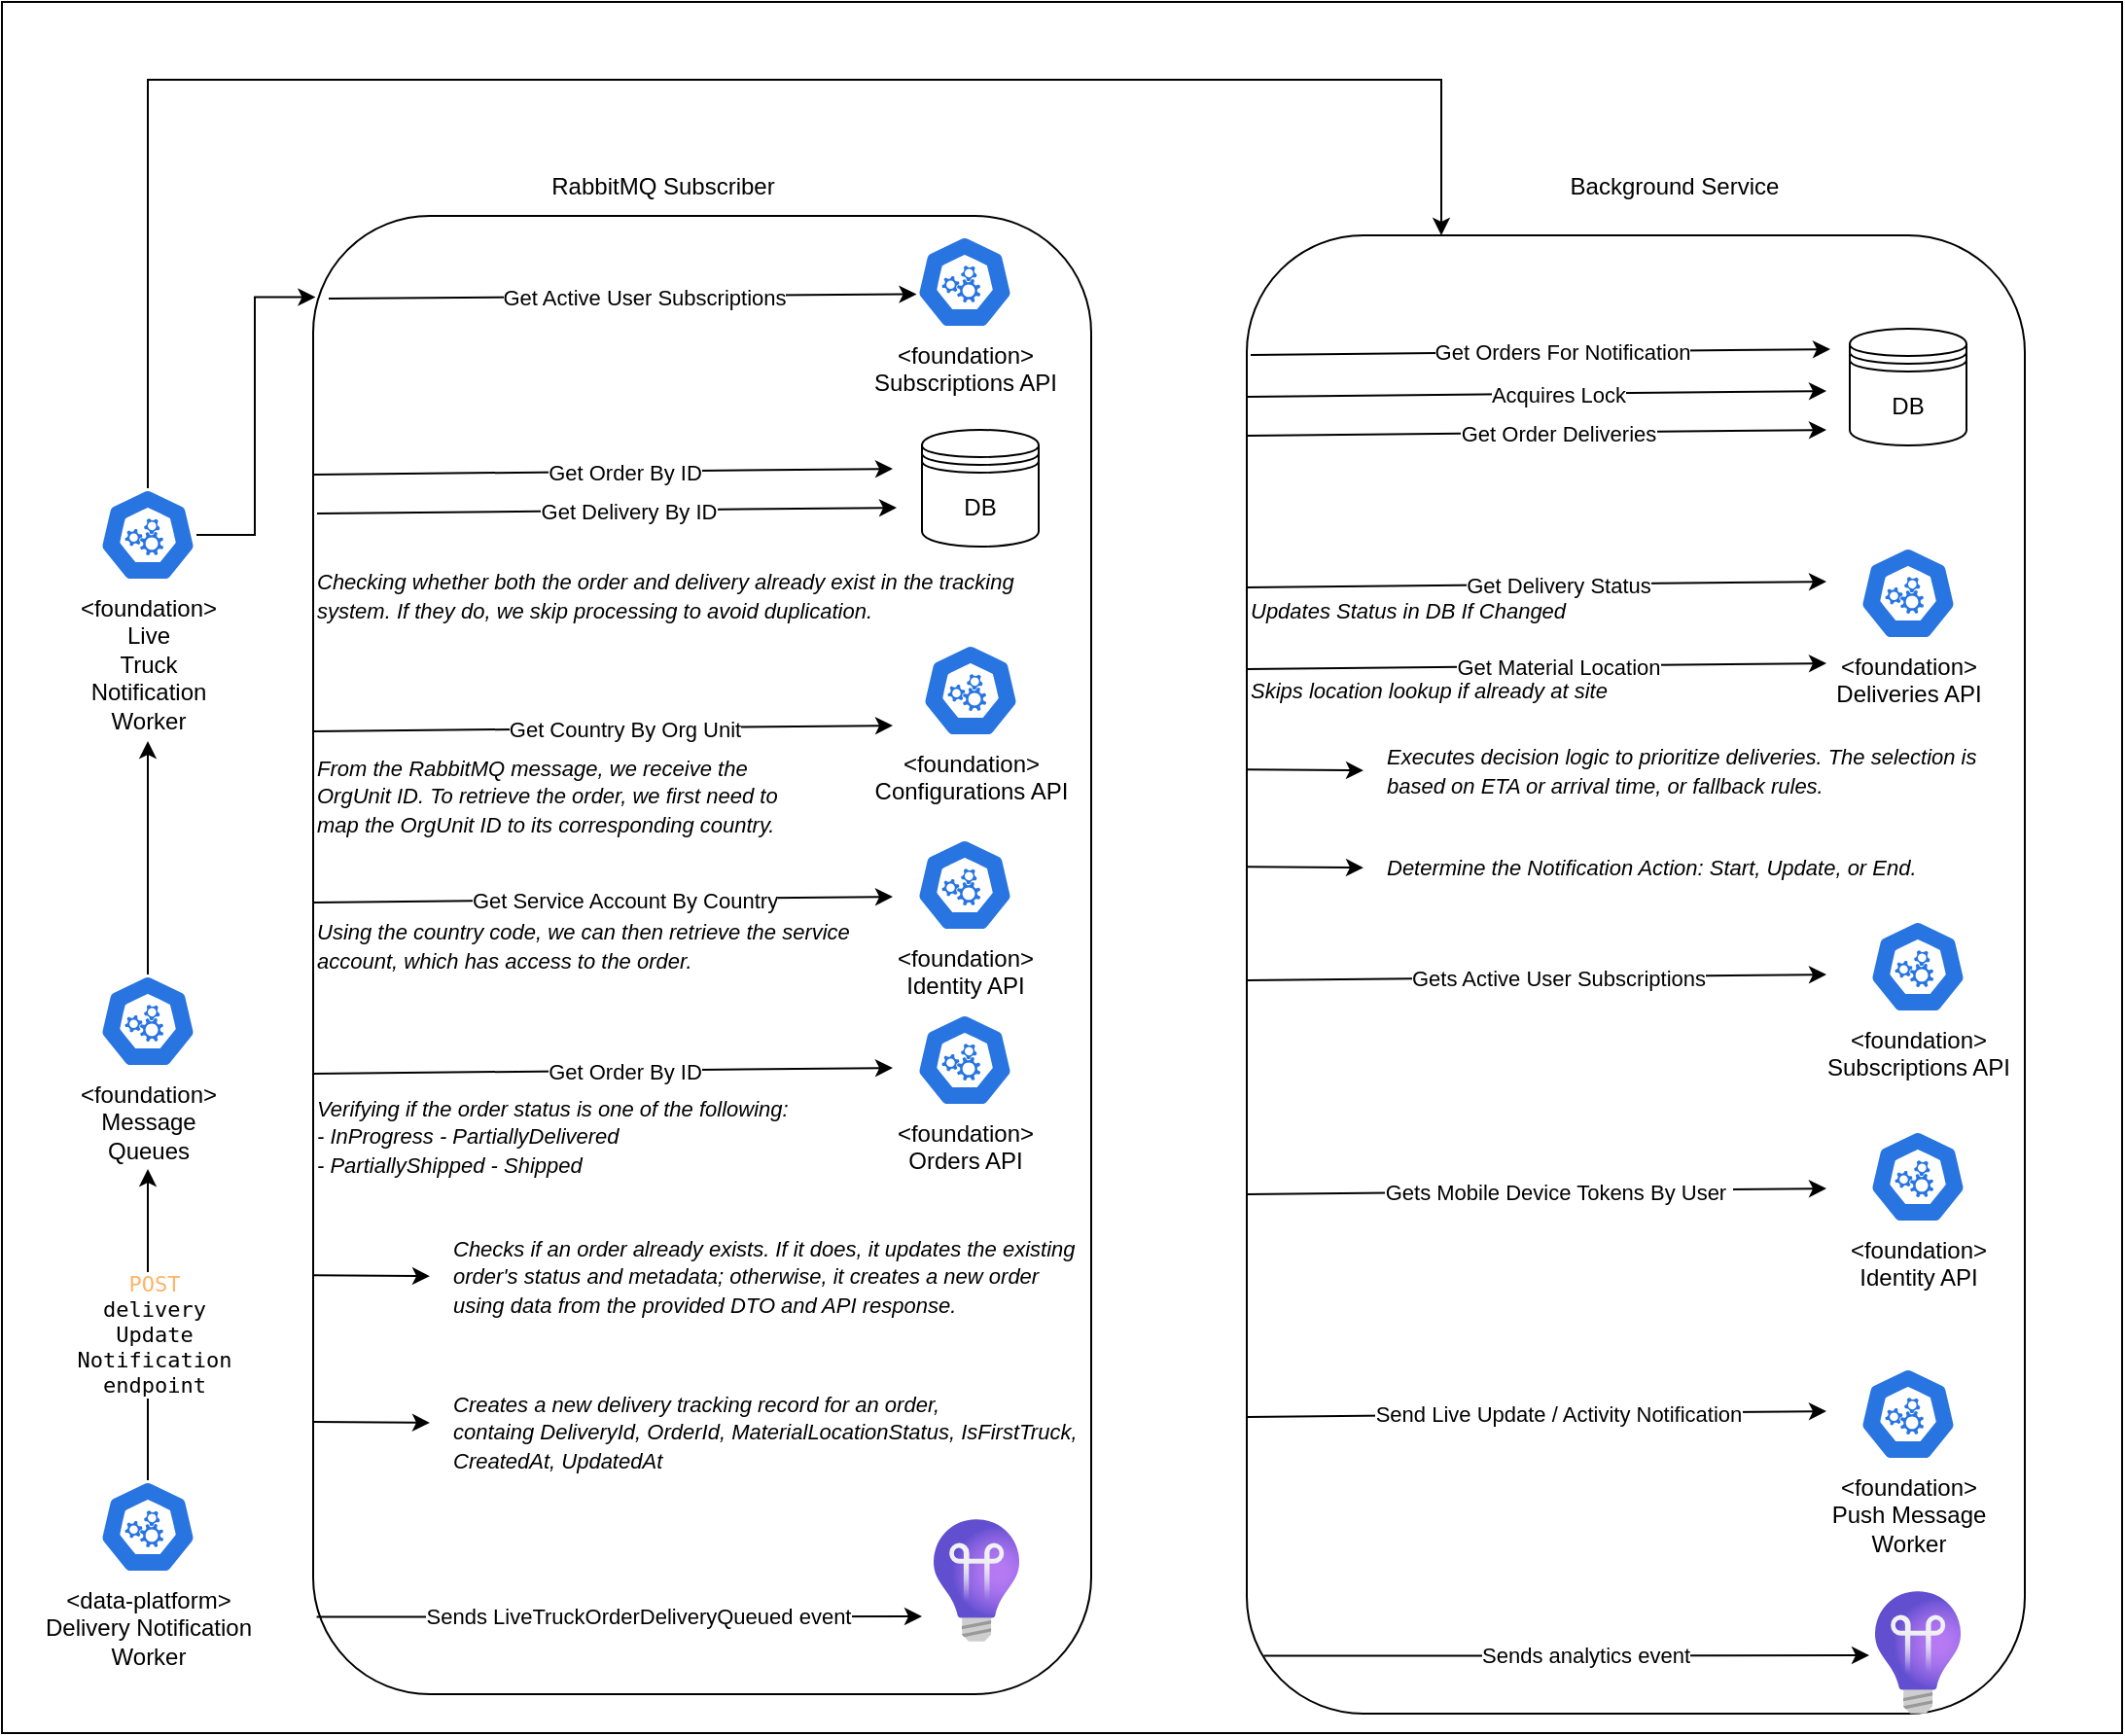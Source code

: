 <mxfile version="28.2.5">
  <diagram name="Page-1" id="JpLjQRSs1_Y3-2fLoofl">
    <mxGraphModel dx="1489" dy="803" grid="1" gridSize="10" guides="1" tooltips="1" connect="1" arrows="1" fold="1" page="1" pageScale="1" pageWidth="850" pageHeight="1100" math="0" shadow="0">
      <root>
        <mxCell id="0" />
        <mxCell id="1" parent="0" />
        <mxCell id="bUwDgFJh5-zK0ynBWb4o-1" value="" style="rounded=0;whiteSpace=wrap;html=1;" parent="1" vertex="1">
          <mxGeometry x="40" y="130" width="1090" height="890" as="geometry" />
        </mxCell>
        <mxCell id="bUwDgFJh5-zK0ynBWb4o-3" value="&amp;lt;data-platform&amp;gt;&lt;br&gt;Delivery Notification&lt;br&gt;Worker" style="aspect=fixed;sketch=0;html=1;dashed=0;whitespace=wrap;verticalLabelPosition=bottom;verticalAlign=top;fillColor=#2875E2;strokeColor=#ffffff;points=[[0.005,0.63,0],[0.1,0.2,0],[0.9,0.2,0],[0.5,0,0],[0.995,0.63,0],[0.72,0.99,0],[0.5,1,0],[0.28,0.99,0]];shape=mxgraph.kubernetes.icon2;prIcon=api" parent="1" vertex="1">
          <mxGeometry x="90" y="890" width="50" height="48" as="geometry" />
        </mxCell>
        <mxCell id="bUwDgFJh5-zK0ynBWb4o-6" value="&amp;lt;foundation&amp;gt;&lt;br&gt;Message&lt;div&gt;Queues&lt;br&gt;&lt;/div&gt;" style="aspect=fixed;sketch=0;html=1;dashed=0;whitespace=wrap;verticalLabelPosition=bottom;verticalAlign=top;fillColor=#2875E2;strokeColor=#ffffff;points=[[0.005,0.63,0],[0.1,0.2,0],[0.9,0.2,0],[0.5,0,0],[0.995,0.63,0],[0.72,0.99,0],[0.5,1,0],[0.28,0.99,0]];shape=mxgraph.kubernetes.icon2;prIcon=api" parent="1" vertex="1">
          <mxGeometry x="90" y="630" width="50" height="48" as="geometry" />
        </mxCell>
        <mxCell id="bUwDgFJh5-zK0ynBWb4o-7" style="edgeStyle=orthogonalEdgeStyle;rounded=0;orthogonalLoop=1;jettySize=auto;html=1;" parent="1" source="bUwDgFJh5-zK0ynBWb4o-3" edge="1">
          <mxGeometry relative="1" as="geometry">
            <mxPoint x="115" y="730" as="targetPoint" />
          </mxGeometry>
        </mxCell>
        <mxCell id="bUwDgFJh5-zK0ynBWb4o-8" value="Text" style="edgeLabel;html=1;align=center;verticalAlign=middle;resizable=0;points=[];" parent="bUwDgFJh5-zK0ynBWb4o-7" vertex="1" connectable="0">
          <mxGeometry x="-0.095" y="-4" relative="1" as="geometry">
            <mxPoint x="-1" as="offset" />
          </mxGeometry>
        </mxCell>
        <mxCell id="bUwDgFJh5-zK0ynBWb4o-9" value="&lt;code&gt;&lt;font style=&quot;color: rgb(255, 179, 102);&quot;&gt;POST&lt;/font&gt;&lt;br&gt;delivery&lt;br&gt;Update&lt;br&gt;Notification&lt;/code&gt;&lt;div&gt;&lt;code&gt;endpoint&lt;/code&gt;&lt;/div&gt;" style="edgeLabel;html=1;align=center;verticalAlign=middle;resizable=0;points=[];" parent="bUwDgFJh5-zK0ynBWb4o-7" vertex="1" connectable="0">
          <mxGeometry x="-0.061" y="-4" relative="1" as="geometry">
            <mxPoint x="-1" as="offset" />
          </mxGeometry>
        </mxCell>
        <mxCell id="1HudzemWjimTBm2J36Nn-49" style="edgeStyle=orthogonalEdgeStyle;rounded=0;orthogonalLoop=1;jettySize=auto;html=1;entryX=0.25;entryY=0;entryDx=0;entryDy=0;" parent="1" source="bUwDgFJh5-zK0ynBWb4o-11" target="1HudzemWjimTBm2J36Nn-45" edge="1">
          <mxGeometry relative="1" as="geometry">
            <Array as="points">
              <mxPoint x="115" y="170" />
              <mxPoint x="780" y="170" />
            </Array>
          </mxGeometry>
        </mxCell>
        <mxCell id="bUwDgFJh5-zK0ynBWb4o-11" value="&amp;lt;foundation&amp;gt;&lt;br&gt;Live&lt;div&gt;Truck&lt;/div&gt;&lt;div&gt;Notification&lt;/div&gt;&lt;div&gt;Worker&lt;div&gt;&lt;br&gt;&lt;/div&gt;&lt;/div&gt;" style="aspect=fixed;sketch=0;html=1;dashed=0;whitespace=wrap;verticalLabelPosition=bottom;verticalAlign=top;fillColor=#2875E2;strokeColor=#ffffff;points=[[0.005,0.63,0],[0.1,0.2,0],[0.9,0.2,0],[0.5,0,0],[0.995,0.63,0],[0.72,0.99,0],[0.5,1,0],[0.28,0.99,0]];shape=mxgraph.kubernetes.icon2;prIcon=api" parent="1" vertex="1">
          <mxGeometry x="90" y="380" width="50" height="48" as="geometry" />
        </mxCell>
        <mxCell id="1HudzemWjimTBm2J36Nn-3" value="" style="endArrow=classic;html=1;rounded=0;exitX=0.5;exitY=0;exitDx=0;exitDy=0;exitPerimeter=0;" parent="1" source="bUwDgFJh5-zK0ynBWb4o-6" edge="1">
          <mxGeometry width="50" height="50" relative="1" as="geometry">
            <mxPoint x="260" y="560" as="sourcePoint" />
            <mxPoint x="115" y="510" as="targetPoint" />
          </mxGeometry>
        </mxCell>
        <mxCell id="1HudzemWjimTBm2J36Nn-4" value="" style="rounded=1;whiteSpace=wrap;html=1;" parent="1" vertex="1">
          <mxGeometry x="200" y="240" width="400" height="760" as="geometry" />
        </mxCell>
        <mxCell id="1HudzemWjimTBm2J36Nn-5" value="RabbitMQ Subscriber" style="text;html=1;align=center;verticalAlign=middle;whiteSpace=wrap;rounded=0;" parent="1" vertex="1">
          <mxGeometry x="320" y="210" width="120" height="30" as="geometry" />
        </mxCell>
        <mxCell id="1HudzemWjimTBm2J36Nn-6" style="edgeStyle=orthogonalEdgeStyle;rounded=0;orthogonalLoop=1;jettySize=auto;html=1;entryX=0.003;entryY=0.055;entryDx=0;entryDy=0;entryPerimeter=0;" parent="1" source="bUwDgFJh5-zK0ynBWb4o-11" target="1HudzemWjimTBm2J36Nn-4" edge="1">
          <mxGeometry relative="1" as="geometry" />
        </mxCell>
        <mxCell id="1HudzemWjimTBm2J36Nn-7" value="&amp;lt;foundation&amp;gt;&lt;br&gt;Subscriptions API&lt;br&gt;&lt;div&gt;&lt;div&gt;&lt;br&gt;&lt;/div&gt;&lt;/div&gt;" style="aspect=fixed;sketch=0;html=1;dashed=0;whitespace=wrap;verticalLabelPosition=bottom;verticalAlign=top;fillColor=#2875E2;strokeColor=#ffffff;points=[[0.005,0.63,0],[0.1,0.2,0],[0.9,0.2,0],[0.5,0,0],[0.995,0.63,0],[0.72,0.99,0],[0.5,1,0],[0.28,0.99,0]];shape=mxgraph.kubernetes.icon2;prIcon=api" parent="1" vertex="1">
          <mxGeometry x="510" y="250" width="50" height="48" as="geometry" />
        </mxCell>
        <mxCell id="1HudzemWjimTBm2J36Nn-8" value="" style="endArrow=classic;html=1;rounded=0;entryX=0.005;entryY=0.63;entryDx=0;entryDy=0;entryPerimeter=0;exitX=0.02;exitY=0.056;exitDx=0;exitDy=0;exitPerimeter=0;" parent="1" source="1HudzemWjimTBm2J36Nn-4" target="1HudzemWjimTBm2J36Nn-7" edge="1">
          <mxGeometry width="50" height="50" relative="1" as="geometry">
            <mxPoint x="200" y="350" as="sourcePoint" />
            <mxPoint x="250" y="300" as="targetPoint" />
          </mxGeometry>
        </mxCell>
        <mxCell id="1HudzemWjimTBm2J36Nn-9" value="Get Active User Subscriptions" style="edgeLabel;html=1;align=center;verticalAlign=middle;resizable=0;points=[];" parent="1HudzemWjimTBm2J36Nn-8" vertex="1" connectable="0">
          <mxGeometry x="0.072" relative="1" as="geometry">
            <mxPoint as="offset" />
          </mxGeometry>
        </mxCell>
        <mxCell id="1HudzemWjimTBm2J36Nn-10" value="&amp;lt;foundation&amp;gt;&lt;br&gt;Orders API&lt;br&gt;&lt;div&gt;&lt;div&gt;&lt;br&gt;&lt;/div&gt;&lt;/div&gt;" style="aspect=fixed;sketch=0;html=1;dashed=0;whitespace=wrap;verticalLabelPosition=bottom;verticalAlign=top;fillColor=#2875E2;strokeColor=#ffffff;points=[[0.005,0.63,0],[0.1,0.2,0],[0.9,0.2,0],[0.5,0,0],[0.995,0.63,0],[0.72,0.99,0],[0.5,1,0],[0.28,0.99,0]];shape=mxgraph.kubernetes.icon2;prIcon=api" parent="1" vertex="1">
          <mxGeometry x="510" y="650" width="50" height="48" as="geometry" />
        </mxCell>
        <mxCell id="1HudzemWjimTBm2J36Nn-11" value="" style="endArrow=classic;html=1;rounded=0;entryX=0.005;entryY=0.63;entryDx=0;entryDy=0;entryPerimeter=0;exitX=0.005;exitY=0.109;exitDx=0;exitDy=0;exitPerimeter=0;" parent="1" edge="1">
          <mxGeometry width="50" height="50" relative="1" as="geometry">
            <mxPoint x="200" y="373" as="sourcePoint" />
            <mxPoint x="498" y="370" as="targetPoint" />
          </mxGeometry>
        </mxCell>
        <mxCell id="1HudzemWjimTBm2J36Nn-12" value="Get Order By ID" style="edgeLabel;html=1;align=center;verticalAlign=middle;resizable=0;points=[];" parent="1HudzemWjimTBm2J36Nn-11" vertex="1" connectable="0">
          <mxGeometry x="0.072" relative="1" as="geometry">
            <mxPoint as="offset" />
          </mxGeometry>
        </mxCell>
        <mxCell id="1HudzemWjimTBm2J36Nn-14" value="" style="endArrow=classic;html=1;rounded=0;entryX=0.005;entryY=0.63;entryDx=0;entryDy=0;entryPerimeter=0;exitX=0.005;exitY=0.109;exitDx=0;exitDy=0;exitPerimeter=0;" parent="1" edge="1">
          <mxGeometry width="50" height="50" relative="1" as="geometry">
            <mxPoint x="202" y="393" as="sourcePoint" />
            <mxPoint x="500" y="390" as="targetPoint" />
          </mxGeometry>
        </mxCell>
        <mxCell id="1HudzemWjimTBm2J36Nn-15" value="Get Delivery By ID" style="edgeLabel;html=1;align=center;verticalAlign=middle;resizable=0;points=[];" parent="1HudzemWjimTBm2J36Nn-14" vertex="1" connectable="0">
          <mxGeometry x="0.072" relative="1" as="geometry">
            <mxPoint as="offset" />
          </mxGeometry>
        </mxCell>
        <mxCell id="1HudzemWjimTBm2J36Nn-21" value="DB" style="shape=datastore;whiteSpace=wrap;html=1;" parent="1" vertex="1">
          <mxGeometry x="513" y="350" width="60" height="60" as="geometry" />
        </mxCell>
        <mxCell id="1HudzemWjimTBm2J36Nn-22" value="&lt;i&gt;&lt;font style=&quot;font-size: 11px;&quot;&gt;Checking whether both the order and delivery already exist in the tracking system. If they do, we skip processing to avoid duplication.&lt;/font&gt;&lt;/i&gt;" style="text;html=1;align=left;verticalAlign=middle;whiteSpace=wrap;rounded=0;" parent="1" vertex="1">
          <mxGeometry x="200" y="420" width="380" height="30" as="geometry" />
        </mxCell>
        <mxCell id="1HudzemWjimTBm2J36Nn-23" value="" style="endArrow=classic;html=1;rounded=0;entryX=0.005;entryY=0.63;entryDx=0;entryDy=0;entryPerimeter=0;exitX=0.005;exitY=0.109;exitDx=0;exitDy=0;exitPerimeter=0;" parent="1" edge="1">
          <mxGeometry width="50" height="50" relative="1" as="geometry">
            <mxPoint x="200" y="681" as="sourcePoint" />
            <mxPoint x="498" y="678" as="targetPoint" />
          </mxGeometry>
        </mxCell>
        <mxCell id="1HudzemWjimTBm2J36Nn-24" value="Get Order By ID" style="edgeLabel;html=1;align=center;verticalAlign=middle;resizable=0;points=[];" parent="1HudzemWjimTBm2J36Nn-23" vertex="1" connectable="0">
          <mxGeometry x="0.072" relative="1" as="geometry">
            <mxPoint as="offset" />
          </mxGeometry>
        </mxCell>
        <mxCell id="1HudzemWjimTBm2J36Nn-25" value="&lt;font style=&quot;font-size: 11px;&quot;&gt;&lt;i&gt;Verifying if the order status is one of the following: &lt;br&gt;- InProgress - PartiallyDelivered &lt;br&gt;- PartiallyShipped - Shipped&lt;/i&gt;&lt;/font&gt;" style="text;html=1;align=left;verticalAlign=middle;whiteSpace=wrap;rounded=0;" parent="1" vertex="1">
          <mxGeometry x="200" y="698" width="300" height="30" as="geometry" />
        </mxCell>
        <mxCell id="1HudzemWjimTBm2J36Nn-26" value="" style="endArrow=classic;html=1;rounded=0;entryX=0.005;entryY=0.63;entryDx=0;entryDy=0;entryPerimeter=0;exitX=0.005;exitY=0.109;exitDx=0;exitDy=0;exitPerimeter=0;" parent="1" edge="1">
          <mxGeometry width="50" height="50" relative="1" as="geometry">
            <mxPoint x="201.78" y="960.31" as="sourcePoint" />
            <mxPoint x="513" y="960" as="targetPoint" />
          </mxGeometry>
        </mxCell>
        <mxCell id="1HudzemWjimTBm2J36Nn-42" value="Sends&amp;nbsp;LiveTruckOrderDeliveryQueued event" style="edgeLabel;html=1;align=center;verticalAlign=middle;resizable=0;points=[];" parent="1HudzemWjimTBm2J36Nn-26" vertex="1" connectable="0">
          <mxGeometry x="0.061" relative="1" as="geometry">
            <mxPoint as="offset" />
          </mxGeometry>
        </mxCell>
        <mxCell id="1HudzemWjimTBm2J36Nn-28" value="" style="image;aspect=fixed;html=1;points=[];align=center;fontSize=12;image=img/lib/azure2/devops/Application_Insights.svg;" parent="1" vertex="1">
          <mxGeometry x="519" y="910" width="44" height="63" as="geometry" />
        </mxCell>
        <mxCell id="1HudzemWjimTBm2J36Nn-30" value="&amp;lt;foundation&amp;gt;&lt;br&gt;Configurations API&lt;br&gt;&lt;div&gt;&lt;div&gt;&lt;br&gt;&lt;/div&gt;&lt;/div&gt;" style="aspect=fixed;sketch=0;html=1;dashed=0;whitespace=wrap;verticalLabelPosition=bottom;verticalAlign=top;fillColor=#2875E2;strokeColor=#ffffff;points=[[0.005,0.63,0],[0.1,0.2,0],[0.9,0.2,0],[0.5,0,0],[0.995,0.63,0],[0.72,0.99,0],[0.5,1,0],[0.28,0.99,0]];shape=mxgraph.kubernetes.icon2;prIcon=api" parent="1" vertex="1">
          <mxGeometry x="513" y="460" width="50" height="48" as="geometry" />
        </mxCell>
        <mxCell id="1HudzemWjimTBm2J36Nn-31" value="" style="endArrow=classic;html=1;rounded=0;entryX=0.005;entryY=0.63;entryDx=0;entryDy=0;entryPerimeter=0;exitX=0.005;exitY=0.109;exitDx=0;exitDy=0;exitPerimeter=0;" parent="1" edge="1">
          <mxGeometry width="50" height="50" relative="1" as="geometry">
            <mxPoint x="200" y="505" as="sourcePoint" />
            <mxPoint x="498" y="502" as="targetPoint" />
          </mxGeometry>
        </mxCell>
        <mxCell id="1HudzemWjimTBm2J36Nn-32" value="Get Country By Org Unit" style="edgeLabel;html=1;align=center;verticalAlign=middle;resizable=0;points=[];" parent="1HudzemWjimTBm2J36Nn-31" vertex="1" connectable="0">
          <mxGeometry x="0.072" relative="1" as="geometry">
            <mxPoint as="offset" />
          </mxGeometry>
        </mxCell>
        <mxCell id="1HudzemWjimTBm2J36Nn-33" value="" style="endArrow=classic;html=1;rounded=0;entryX=0.005;entryY=0.63;entryDx=0;entryDy=0;entryPerimeter=0;exitX=0.005;exitY=0.109;exitDx=0;exitDy=0;exitPerimeter=0;" parent="1" edge="1">
          <mxGeometry width="50" height="50" relative="1" as="geometry">
            <mxPoint x="200" y="593" as="sourcePoint" />
            <mxPoint x="498" y="590" as="targetPoint" />
          </mxGeometry>
        </mxCell>
        <mxCell id="1HudzemWjimTBm2J36Nn-34" value="Get Service Account By Country" style="edgeLabel;html=1;align=center;verticalAlign=middle;resizable=0;points=[];" parent="1HudzemWjimTBm2J36Nn-33" vertex="1" connectable="0">
          <mxGeometry x="0.072" relative="1" as="geometry">
            <mxPoint as="offset" />
          </mxGeometry>
        </mxCell>
        <mxCell id="1HudzemWjimTBm2J36Nn-35" value="&amp;lt;foundation&amp;gt;&lt;br&gt;Identity API&lt;br&gt;&lt;div&gt;&lt;div&gt;&lt;br&gt;&lt;/div&gt;&lt;/div&gt;" style="aspect=fixed;sketch=0;html=1;dashed=0;whitespace=wrap;verticalLabelPosition=bottom;verticalAlign=top;fillColor=#2875E2;strokeColor=#ffffff;points=[[0.005,0.63,0],[0.1,0.2,0],[0.9,0.2,0],[0.5,0,0],[0.995,0.63,0],[0.72,0.99,0],[0.5,1,0],[0.28,0.99,0]];shape=mxgraph.kubernetes.icon2;prIcon=api" parent="1" vertex="1">
          <mxGeometry x="510" y="560" width="50" height="48" as="geometry" />
        </mxCell>
        <mxCell id="1HudzemWjimTBm2J36Nn-36" value="&lt;i&gt;&lt;font style=&quot;font-size: 11px;&quot;&gt;From the RabbitMQ message, we receive the OrgUnit ID. To retrieve the order, we first need to map the OrgUnit ID to its corresponding country.&amp;nbsp;&lt;/font&gt;&lt;/i&gt;&lt;div&gt;&lt;br&gt;&lt;/div&gt;" style="text;html=1;align=left;verticalAlign=middle;whiteSpace=wrap;rounded=0;" parent="1" vertex="1">
          <mxGeometry x="200" y="530" width="250" height="30" as="geometry" />
        </mxCell>
        <mxCell id="1HudzemWjimTBm2J36Nn-37" value="&lt;div&gt;&lt;span style=&quot;background-color: transparent; color: light-dark(rgb(0, 0, 0), rgb(255, 255, 255));&quot;&gt;&lt;i&gt;&lt;font style=&quot;font-size: 11px;&quot;&gt;Using the country code, we can then retrieve the service account, which has access to the order.&lt;/font&gt;&lt;/i&gt;&lt;/span&gt;&lt;/div&gt;" style="text;html=1;align=left;verticalAlign=middle;whiteSpace=wrap;rounded=0;" parent="1" vertex="1">
          <mxGeometry x="200" y="600" width="300" height="30" as="geometry" />
        </mxCell>
        <mxCell id="1HudzemWjimTBm2J36Nn-38" value="&lt;span style=&quot;font-size: 11px;&quot;&gt;&lt;i&gt;Checks if an order already exists. If it does, it updates the existing order&#39;s status and metadata; otherwise, it creates a new order using data from the provided DTO and API response.&lt;/i&gt;&lt;/span&gt;" style="text;html=1;align=left;verticalAlign=middle;whiteSpace=wrap;rounded=0;" parent="1" vertex="1">
          <mxGeometry x="270" y="770" width="330" height="30" as="geometry" />
        </mxCell>
        <mxCell id="1HudzemWjimTBm2J36Nn-39" value="" style="endArrow=classic;html=1;rounded=0;exitX=0.005;exitY=0.109;exitDx=0;exitDy=0;exitPerimeter=0;" parent="1" edge="1">
          <mxGeometry width="50" height="50" relative="1" as="geometry">
            <mxPoint x="200" y="784.64" as="sourcePoint" />
            <mxPoint x="260" y="785.09" as="targetPoint" />
          </mxGeometry>
        </mxCell>
        <mxCell id="1HudzemWjimTBm2J36Nn-43" value="" style="endArrow=classic;html=1;rounded=0;exitX=0.005;exitY=0.109;exitDx=0;exitDy=0;exitPerimeter=0;" parent="1" edge="1">
          <mxGeometry width="50" height="50" relative="1" as="geometry">
            <mxPoint x="200" y="860" as="sourcePoint" />
            <mxPoint x="260" y="860.45" as="targetPoint" />
          </mxGeometry>
        </mxCell>
        <mxCell id="1HudzemWjimTBm2J36Nn-44" value="&lt;span style=&quot;font-size: 11px;&quot;&gt;&lt;i&gt;Creates a new delivery tracking record for an order, containg&amp;nbsp;DeliveryId, OrderId, MaterialLocationStatus, IsFirstTruck, CreatedAt, UpdatedAt&lt;/i&gt;&lt;/span&gt;" style="text;html=1;align=left;verticalAlign=middle;whiteSpace=wrap;rounded=0;" parent="1" vertex="1">
          <mxGeometry x="270" y="850" width="330" height="30" as="geometry" />
        </mxCell>
        <mxCell id="1HudzemWjimTBm2J36Nn-45" value="" style="rounded=1;whiteSpace=wrap;html=1;" parent="1" vertex="1">
          <mxGeometry x="680" y="250" width="400" height="760" as="geometry" />
        </mxCell>
        <mxCell id="1HudzemWjimTBm2J36Nn-46" value="&amp;lt;foundation&amp;gt;&lt;br&gt;Push Message&lt;div&gt;Worker&lt;br&gt;&lt;div&gt;&lt;div&gt;&lt;br&gt;&lt;/div&gt;&lt;/div&gt;&lt;/div&gt;" style="aspect=fixed;sketch=0;html=1;dashed=0;whitespace=wrap;verticalLabelPosition=bottom;verticalAlign=top;fillColor=#2875E2;strokeColor=#ffffff;points=[[0.005,0.63,0],[0.1,0.2,0],[0.9,0.2,0],[0.5,0,0],[0.995,0.63,0],[0.72,0.99,0],[0.5,1,0],[0.28,0.99,0]];shape=mxgraph.kubernetes.icon2;prIcon=api" parent="1" vertex="1">
          <mxGeometry x="995" y="832" width="50" height="48" as="geometry" />
        </mxCell>
        <mxCell id="1HudzemWjimTBm2J36Nn-47" value="&amp;lt;foundation&amp;gt;&lt;br&gt;Deliveries API&lt;br&gt;&lt;div&gt;&lt;div&gt;&lt;br&gt;&lt;/div&gt;&lt;/div&gt;" style="aspect=fixed;sketch=0;html=1;dashed=0;whitespace=wrap;verticalLabelPosition=bottom;verticalAlign=top;fillColor=#2875E2;strokeColor=#ffffff;points=[[0.005,0.63,0],[0.1,0.2,0],[0.9,0.2,0],[0.5,0,0],[0.995,0.63,0],[0.72,0.99,0],[0.5,1,0],[0.28,0.99,0]];shape=mxgraph.kubernetes.icon2;prIcon=api" parent="1" vertex="1">
          <mxGeometry x="995" y="410" width="50" height="48" as="geometry" />
        </mxCell>
        <mxCell id="1HudzemWjimTBm2J36Nn-48" value="Background Service" style="text;html=1;align=center;verticalAlign=middle;whiteSpace=wrap;rounded=0;" parent="1" vertex="1">
          <mxGeometry x="840" y="210" width="120" height="30" as="geometry" />
        </mxCell>
        <mxCell id="FiQWJkBOZgS6-QnZBxlh-1" value="DB" style="shape=datastore;whiteSpace=wrap;html=1;" vertex="1" parent="1">
          <mxGeometry x="990" y="298" width="60" height="60" as="geometry" />
        </mxCell>
        <mxCell id="FiQWJkBOZgS6-QnZBxlh-3" value="" style="endArrow=classic;html=1;rounded=0;entryX=0.005;entryY=0.63;entryDx=0;entryDy=0;entryPerimeter=0;exitX=0.005;exitY=0.109;exitDx=0;exitDy=0;exitPerimeter=0;" edge="1" parent="1">
          <mxGeometry width="50" height="50" relative="1" as="geometry">
            <mxPoint x="682" y="311.5" as="sourcePoint" />
            <mxPoint x="980" y="308.5" as="targetPoint" />
          </mxGeometry>
        </mxCell>
        <mxCell id="FiQWJkBOZgS6-QnZBxlh-4" value="Get Orders For Notification" style="edgeLabel;html=1;align=center;verticalAlign=middle;resizable=0;points=[];" vertex="1" connectable="0" parent="FiQWJkBOZgS6-QnZBxlh-3">
          <mxGeometry x="0.072" relative="1" as="geometry">
            <mxPoint as="offset" />
          </mxGeometry>
        </mxCell>
        <mxCell id="FiQWJkBOZgS6-QnZBxlh-5" value="" style="endArrow=classic;html=1;rounded=0;entryX=0.005;entryY=0.63;entryDx=0;entryDy=0;entryPerimeter=0;exitX=0.005;exitY=0.109;exitDx=0;exitDy=0;exitPerimeter=0;" edge="1" parent="1">
          <mxGeometry width="50" height="50" relative="1" as="geometry">
            <mxPoint x="680" y="333" as="sourcePoint" />
            <mxPoint x="978" y="330" as="targetPoint" />
          </mxGeometry>
        </mxCell>
        <mxCell id="FiQWJkBOZgS6-QnZBxlh-6" value="Acquires Lock" style="edgeLabel;html=1;align=center;verticalAlign=middle;resizable=0;points=[];" vertex="1" connectable="0" parent="FiQWJkBOZgS6-QnZBxlh-5">
          <mxGeometry x="0.072" relative="1" as="geometry">
            <mxPoint as="offset" />
          </mxGeometry>
        </mxCell>
        <mxCell id="FiQWJkBOZgS6-QnZBxlh-7" value="" style="endArrow=classic;html=1;rounded=0;entryX=0.005;entryY=0.63;entryDx=0;entryDy=0;entryPerimeter=0;exitX=0.005;exitY=0.109;exitDx=0;exitDy=0;exitPerimeter=0;" edge="1" parent="1">
          <mxGeometry width="50" height="50" relative="1" as="geometry">
            <mxPoint x="680" y="353" as="sourcePoint" />
            <mxPoint x="978" y="350" as="targetPoint" />
          </mxGeometry>
        </mxCell>
        <mxCell id="FiQWJkBOZgS6-QnZBxlh-8" value="Get Order Deliveries" style="edgeLabel;html=1;align=center;verticalAlign=middle;resizable=0;points=[];" vertex="1" connectable="0" parent="FiQWJkBOZgS6-QnZBxlh-7">
          <mxGeometry x="0.072" relative="1" as="geometry">
            <mxPoint as="offset" />
          </mxGeometry>
        </mxCell>
        <mxCell id="FiQWJkBOZgS6-QnZBxlh-9" value="" style="endArrow=classic;html=1;rounded=0;entryX=0.005;entryY=0.63;entryDx=0;entryDy=0;entryPerimeter=0;exitX=0.005;exitY=0.109;exitDx=0;exitDy=0;exitPerimeter=0;" edge="1" parent="1">
          <mxGeometry width="50" height="50" relative="1" as="geometry">
            <mxPoint x="680" y="431" as="sourcePoint" />
            <mxPoint x="978" y="428" as="targetPoint" />
          </mxGeometry>
        </mxCell>
        <mxCell id="FiQWJkBOZgS6-QnZBxlh-10" value="Get Delivery Status" style="edgeLabel;html=1;align=center;verticalAlign=middle;resizable=0;points=[];" vertex="1" connectable="0" parent="FiQWJkBOZgS6-QnZBxlh-9">
          <mxGeometry x="0.072" relative="1" as="geometry">
            <mxPoint as="offset" />
          </mxGeometry>
        </mxCell>
        <mxCell id="FiQWJkBOZgS6-QnZBxlh-11" value="&lt;span style=&quot;font-size: 11px;&quot;&gt;&lt;i&gt;Updates Status in DB If Changed&lt;/i&gt;&lt;/span&gt;" style="text;html=1;align=left;verticalAlign=middle;whiteSpace=wrap;rounded=0;" vertex="1" parent="1">
          <mxGeometry x="680" y="428" width="200" height="30" as="geometry" />
        </mxCell>
        <mxCell id="FiQWJkBOZgS6-QnZBxlh-12" value="" style="endArrow=classic;html=1;rounded=0;entryX=0.005;entryY=0.63;entryDx=0;entryDy=0;entryPerimeter=0;exitX=0.005;exitY=0.109;exitDx=0;exitDy=0;exitPerimeter=0;" edge="1" parent="1">
          <mxGeometry width="50" height="50" relative="1" as="geometry">
            <mxPoint x="680" y="473" as="sourcePoint" />
            <mxPoint x="978" y="470" as="targetPoint" />
          </mxGeometry>
        </mxCell>
        <mxCell id="FiQWJkBOZgS6-QnZBxlh-13" value="Get Material Location" style="edgeLabel;html=1;align=center;verticalAlign=middle;resizable=0;points=[];" vertex="1" connectable="0" parent="FiQWJkBOZgS6-QnZBxlh-12">
          <mxGeometry x="0.072" relative="1" as="geometry">
            <mxPoint as="offset" />
          </mxGeometry>
        </mxCell>
        <mxCell id="FiQWJkBOZgS6-QnZBxlh-14" value="&lt;span style=&quot;font-size: 11px;&quot;&gt;&lt;i&gt;Skips location lookup if already at site&lt;/i&gt;&lt;/span&gt;" style="text;html=1;align=left;verticalAlign=middle;whiteSpace=wrap;rounded=0;" vertex="1" parent="1">
          <mxGeometry x="680" y="469" width="200" height="30" as="geometry" />
        </mxCell>
        <mxCell id="FiQWJkBOZgS6-QnZBxlh-15" value="" style="endArrow=classic;html=1;rounded=0;exitX=0.005;exitY=0.109;exitDx=0;exitDy=0;exitPerimeter=0;" edge="1" parent="1">
          <mxGeometry width="50" height="50" relative="1" as="geometry">
            <mxPoint x="680" y="524.63" as="sourcePoint" />
            <mxPoint x="740" y="525.08" as="targetPoint" />
          </mxGeometry>
        </mxCell>
        <mxCell id="FiQWJkBOZgS6-QnZBxlh-16" value="&lt;span style=&quot;font-size: 11px;&quot;&gt;&lt;i&gt;Executes decision logic to prioritize deliveries. The selection is based on ETA or arrival time, or fallback rules.&lt;/i&gt;&lt;/span&gt;" style="text;html=1;align=left;verticalAlign=middle;whiteSpace=wrap;rounded=0;" vertex="1" parent="1">
          <mxGeometry x="750" y="510" width="310" height="30" as="geometry" />
        </mxCell>
        <mxCell id="FiQWJkBOZgS6-QnZBxlh-19" value="" style="endArrow=classic;html=1;rounded=0;exitX=0.005;exitY=0.109;exitDx=0;exitDy=0;exitPerimeter=0;" edge="1" parent="1">
          <mxGeometry width="50" height="50" relative="1" as="geometry">
            <mxPoint x="680" y="574.63" as="sourcePoint" />
            <mxPoint x="740" y="575.08" as="targetPoint" />
          </mxGeometry>
        </mxCell>
        <mxCell id="FiQWJkBOZgS6-QnZBxlh-20" value="&lt;span style=&quot;font-size: 11px;&quot;&gt;&lt;i&gt;Determine the Notification Action: Start, Update, or End.&lt;/i&gt;&lt;/span&gt;" style="text;html=1;align=left;verticalAlign=middle;whiteSpace=wrap;rounded=0;" vertex="1" parent="1">
          <mxGeometry x="750" y="560" width="310" height="30" as="geometry" />
        </mxCell>
        <mxCell id="FiQWJkBOZgS6-QnZBxlh-21" value="&amp;lt;foundation&amp;gt;&lt;br&gt;Subscriptions API&lt;br&gt;&lt;div&gt;&lt;div&gt;&lt;br&gt;&lt;/div&gt;&lt;/div&gt;" style="aspect=fixed;sketch=0;html=1;dashed=0;whitespace=wrap;verticalLabelPosition=bottom;verticalAlign=top;fillColor=#2875E2;strokeColor=#ffffff;points=[[0.005,0.63,0],[0.1,0.2,0],[0.9,0.2,0],[0.5,0,0],[0.995,0.63,0],[0.72,0.99,0],[0.5,1,0],[0.28,0.99,0]];shape=mxgraph.kubernetes.icon2;prIcon=api" vertex="1" parent="1">
          <mxGeometry x="1000" y="602" width="50" height="48" as="geometry" />
        </mxCell>
        <mxCell id="FiQWJkBOZgS6-QnZBxlh-22" value="" style="endArrow=classic;html=1;rounded=0;entryX=0.005;entryY=0.63;entryDx=0;entryDy=0;entryPerimeter=0;exitX=0.005;exitY=0.109;exitDx=0;exitDy=0;exitPerimeter=0;" edge="1" parent="1">
          <mxGeometry width="50" height="50" relative="1" as="geometry">
            <mxPoint x="680" y="633" as="sourcePoint" />
            <mxPoint x="978" y="630" as="targetPoint" />
          </mxGeometry>
        </mxCell>
        <mxCell id="FiQWJkBOZgS6-QnZBxlh-23" value="Gets Active User Subscriptions" style="edgeLabel;html=1;align=center;verticalAlign=middle;resizable=0;points=[];" vertex="1" connectable="0" parent="FiQWJkBOZgS6-QnZBxlh-22">
          <mxGeometry x="0.072" relative="1" as="geometry">
            <mxPoint as="offset" />
          </mxGeometry>
        </mxCell>
        <mxCell id="FiQWJkBOZgS6-QnZBxlh-24" value="&amp;lt;foundation&amp;gt;&lt;br&gt;Identity API&lt;br&gt;&lt;div&gt;&lt;div&gt;&lt;br&gt;&lt;/div&gt;&lt;/div&gt;" style="aspect=fixed;sketch=0;html=1;dashed=0;whitespace=wrap;verticalLabelPosition=bottom;verticalAlign=top;fillColor=#2875E2;strokeColor=#ffffff;points=[[0.005,0.63,0],[0.1,0.2,0],[0.9,0.2,0],[0.5,0,0],[0.995,0.63,0],[0.72,0.99,0],[0.5,1,0],[0.28,0.99,0]];shape=mxgraph.kubernetes.icon2;prIcon=api" vertex="1" parent="1">
          <mxGeometry x="1000" y="710" width="50" height="48" as="geometry" />
        </mxCell>
        <mxCell id="FiQWJkBOZgS6-QnZBxlh-25" value="" style="endArrow=classic;html=1;rounded=0;entryX=0.005;entryY=0.63;entryDx=0;entryDy=0;entryPerimeter=0;exitX=0.005;exitY=0.109;exitDx=0;exitDy=0;exitPerimeter=0;" edge="1" parent="1">
          <mxGeometry width="50" height="50" relative="1" as="geometry">
            <mxPoint x="680" y="743" as="sourcePoint" />
            <mxPoint x="978" y="740" as="targetPoint" />
          </mxGeometry>
        </mxCell>
        <mxCell id="FiQWJkBOZgS6-QnZBxlh-26" value="Gets Mobile Device Tokens By User&amp;nbsp;" style="edgeLabel;html=1;align=center;verticalAlign=middle;resizable=0;points=[];" vertex="1" connectable="0" parent="FiQWJkBOZgS6-QnZBxlh-25">
          <mxGeometry x="0.072" relative="1" as="geometry">
            <mxPoint as="offset" />
          </mxGeometry>
        </mxCell>
        <mxCell id="FiQWJkBOZgS6-QnZBxlh-28" value="" style="endArrow=classic;html=1;rounded=0;entryX=0.005;entryY=0.63;entryDx=0;entryDy=0;entryPerimeter=0;exitX=0.005;exitY=0.109;exitDx=0;exitDy=0;exitPerimeter=0;" edge="1" parent="1">
          <mxGeometry width="50" height="50" relative="1" as="geometry">
            <mxPoint x="680" y="857.5" as="sourcePoint" />
            <mxPoint x="978" y="854.5" as="targetPoint" />
          </mxGeometry>
        </mxCell>
        <mxCell id="FiQWJkBOZgS6-QnZBxlh-29" value="Send Live Update / Activity Notification" style="edgeLabel;html=1;align=center;verticalAlign=middle;resizable=0;points=[];" vertex="1" connectable="0" parent="FiQWJkBOZgS6-QnZBxlh-28">
          <mxGeometry x="0.072" relative="1" as="geometry">
            <mxPoint as="offset" />
          </mxGeometry>
        </mxCell>
        <mxCell id="FiQWJkBOZgS6-QnZBxlh-30" value="" style="image;aspect=fixed;html=1;points=[];align=center;fontSize=12;image=img/lib/azure2/devops/Application_Insights.svg;" vertex="1" parent="1">
          <mxGeometry x="1003" y="947" width="44" height="63" as="geometry" />
        </mxCell>
        <mxCell id="FiQWJkBOZgS6-QnZBxlh-32" value="" style="endArrow=classic;html=1;rounded=0;entryX=0.005;entryY=0.63;entryDx=0;entryDy=0;entryPerimeter=0;exitX=0.005;exitY=0.109;exitDx=0;exitDy=0;exitPerimeter=0;" edge="1" parent="1">
          <mxGeometry width="50" height="50" relative="1" as="geometry">
            <mxPoint x="688.78" y="980.31" as="sourcePoint" />
            <mxPoint x="1000" y="980" as="targetPoint" />
          </mxGeometry>
        </mxCell>
        <mxCell id="FiQWJkBOZgS6-QnZBxlh-33" value="Sends analytics event" style="edgeLabel;html=1;align=center;verticalAlign=middle;resizable=0;points=[];" vertex="1" connectable="0" parent="FiQWJkBOZgS6-QnZBxlh-32">
          <mxGeometry x="0.061" relative="1" as="geometry">
            <mxPoint as="offset" />
          </mxGeometry>
        </mxCell>
      </root>
    </mxGraphModel>
  </diagram>
</mxfile>
